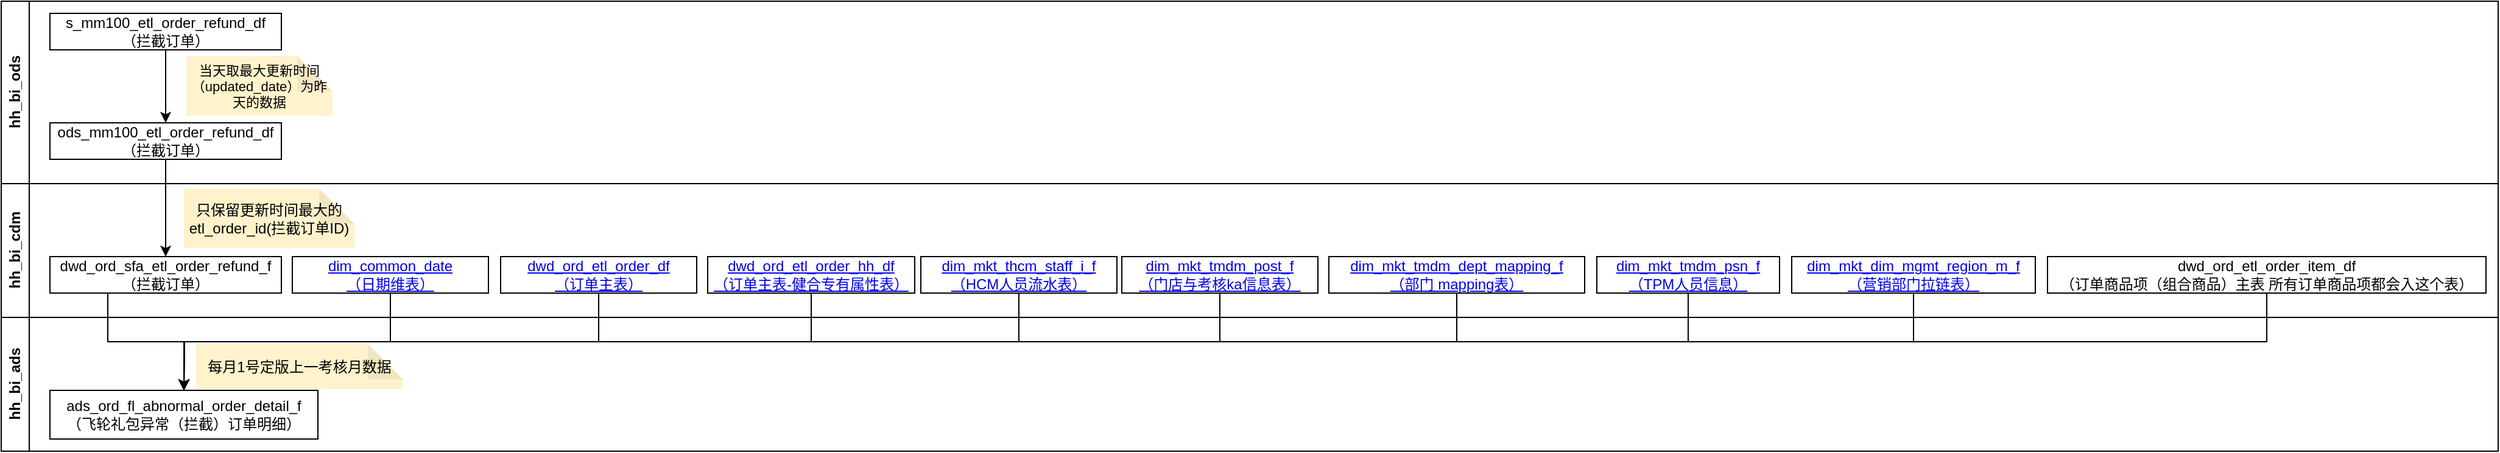 <mxfile version="21.6.2" type="github">
  <diagram name="第 1 页" id="W7eOPhaJ4Ei6F-bufZJW">
    <mxGraphModel dx="794" dy="430" grid="1" gridSize="10" guides="1" tooltips="1" connect="1" arrows="1" fold="1" page="1" pageScale="1" pageWidth="827" pageHeight="1169" math="0" shadow="0">
      <root>
        <mxCell id="0" />
        <mxCell id="1" parent="0" />
        <mxCell id="lXMl_YHLxqOZ7pYVYOxI-1" value="hh_bi_ods" style="swimlane;horizontal=0;whiteSpace=wrap;html=1;startSize=23;collapsible=0;" vertex="1" parent="1">
          <mxGeometry x="80" y="90" width="2050" height="150" as="geometry" />
        </mxCell>
        <mxCell id="lXMl_YHLxqOZ7pYVYOxI-6" style="edgeStyle=orthogonalEdgeStyle;rounded=0;orthogonalLoop=1;jettySize=auto;html=1;exitX=0.5;exitY=1;exitDx=0;exitDy=0;entryX=0.5;entryY=0;entryDx=0;entryDy=0;" edge="1" parent="lXMl_YHLxqOZ7pYVYOxI-1" source="lXMl_YHLxqOZ7pYVYOxI-2" target="lXMl_YHLxqOZ7pYVYOxI-5">
          <mxGeometry relative="1" as="geometry" />
        </mxCell>
        <mxCell id="lXMl_YHLxqOZ7pYVYOxI-2" value="s_mm100_etl_order_refund_df&lt;br&gt;（拦截订单）" style="rounded=0;whiteSpace=wrap;html=1;" vertex="1" parent="lXMl_YHLxqOZ7pYVYOxI-1">
          <mxGeometry x="40" y="10" width="190" height="30" as="geometry" />
        </mxCell>
        <mxCell id="lXMl_YHLxqOZ7pYVYOxI-5" value="ods_mm100_etl_order_refund_df&lt;br&gt;（拦截订单）" style="rounded=0;whiteSpace=wrap;html=1;" vertex="1" parent="lXMl_YHLxqOZ7pYVYOxI-1">
          <mxGeometry x="40" y="100" width="190" height="30" as="geometry" />
        </mxCell>
        <mxCell id="lXMl_YHLxqOZ7pYVYOxI-7" value="&lt;font style=&quot;font-size: 11px;&quot;&gt;当天取最大更新时间（updated_date）为昨天的数据&lt;/font&gt;" style="shape=note;whiteSpace=wrap;html=1;backgroundOutline=1;darkOpacity=0.05;noLabel=0;connectable=1;snapToPoint=0;portConstraintRotation=0;allowArrows=1;collapsible=0;recursiveResize=1;expand=1;editable=1;movable=1;resizable=1;rotatable=1;deletable=1;locked=0;treeFolding=0;treeMoving=0;enumerate=0;comic=0;perimeter=rectanglePerimeter;fillOpacity=100;strokeOpacity=100;overflow=visible;fillColor=#fff2cc;strokeColor=none;size=29;fontSize=9;" vertex="1" parent="lXMl_YHLxqOZ7pYVYOxI-1">
          <mxGeometry x="152" y="45" width="120" height="49" as="geometry" />
        </mxCell>
        <mxCell id="lXMl_YHLxqOZ7pYVYOxI-9" value="hh_bi_cdm" style="swimlane;horizontal=0;whiteSpace=wrap;html=1;startSize=23;collapsible=0;" vertex="1" parent="1">
          <mxGeometry x="80" y="240" width="2050" height="110" as="geometry" />
        </mxCell>
        <mxCell id="lXMl_YHLxqOZ7pYVYOxI-11" value="dwd_ord_sfa_etl_order_refund_f&lt;br&gt;（拦截订单）" style="rounded=0;whiteSpace=wrap;html=1;" vertex="1" parent="lXMl_YHLxqOZ7pYVYOxI-9">
          <mxGeometry x="40" y="60" width="190" height="30" as="geometry" />
        </mxCell>
        <mxCell id="lXMl_YHLxqOZ7pYVYOxI-15" value="只保留更新时间最大的etl_order_id(拦截订单ID)" style="shape=note;whiteSpace=wrap;html=1;backgroundOutline=1;darkOpacity=0.05;noLabel=0;connectable=1;snapToPoint=0;portConstraintRotation=0;allowArrows=1;collapsible=0;recursiveResize=1;expand=1;editable=1;movable=1;resizable=1;rotatable=1;deletable=1;locked=0;treeFolding=0;treeMoving=0;enumerate=0;comic=0;perimeter=rectanglePerimeter;fillOpacity=100;strokeOpacity=100;overflow=visible;fillColor=#fff2cc;strokeColor=none;size=29;" vertex="1" parent="lXMl_YHLxqOZ7pYVYOxI-9">
          <mxGeometry x="150" y="4" width="140" height="49" as="geometry" />
        </mxCell>
        <mxCell id="lXMl_YHLxqOZ7pYVYOxI-55" style="edgeStyle=orthogonalEdgeStyle;rounded=0;orthogonalLoop=1;jettySize=auto;html=1;exitX=0.5;exitY=1;exitDx=0;exitDy=0;" edge="1" parent="lXMl_YHLxqOZ7pYVYOxI-9" source="lXMl_YHLxqOZ7pYVYOxI-19">
          <mxGeometry relative="1" as="geometry">
            <mxPoint x="150.0" y="170" as="targetPoint" />
          </mxGeometry>
        </mxCell>
        <mxCell id="lXMl_YHLxqOZ7pYVYOxI-19" value="&lt;a name=&quot;OLE_LINK1&quot;&gt;dim_common_date&lt;br&gt;（日期维表）&lt;br&gt;&lt;/a&gt;" style="rounded=0;whiteSpace=wrap;html=1;" vertex="1" parent="lXMl_YHLxqOZ7pYVYOxI-9">
          <mxGeometry x="239" y="60" width="161" height="30" as="geometry" />
        </mxCell>
        <mxCell id="lXMl_YHLxqOZ7pYVYOxI-56" style="edgeStyle=orthogonalEdgeStyle;rounded=0;orthogonalLoop=1;jettySize=auto;html=1;exitX=0.5;exitY=1;exitDx=0;exitDy=0;" edge="1" parent="lXMl_YHLxqOZ7pYVYOxI-9" source="lXMl_YHLxqOZ7pYVYOxI-24">
          <mxGeometry relative="1" as="geometry">
            <mxPoint x="150.0" y="170" as="targetPoint" />
          </mxGeometry>
        </mxCell>
        <mxCell id="lXMl_YHLxqOZ7pYVYOxI-24" value="&lt;a name=&quot;OLE_LINK1&quot;&gt;dwd_ord_etl_order_df&lt;br&gt;（订单主表）&lt;br&gt;&lt;/a&gt;" style="rounded=0;whiteSpace=wrap;html=1;" vertex="1" parent="lXMl_YHLxqOZ7pYVYOxI-9">
          <mxGeometry x="410" y="60" width="161" height="30" as="geometry" />
        </mxCell>
        <mxCell id="lXMl_YHLxqOZ7pYVYOxI-25" value="&lt;a name=&quot;OLE_LINK1&quot;&gt;dwd_ord_etl_order_hh_df&lt;br&gt;（订单主表-健合专有属性表）&lt;br&gt;&lt;/a&gt;" style="rounded=0;whiteSpace=wrap;html=1;" vertex="1" parent="lXMl_YHLxqOZ7pYVYOxI-9">
          <mxGeometry x="580" y="60" width="170" height="30" as="geometry" />
        </mxCell>
        <mxCell id="lXMl_YHLxqOZ7pYVYOxI-26" value="&lt;a name=&quot;OLE_LINK1&quot;&gt;dim_mkt_thcm_staff_i_f&lt;br&gt;（HCM人员流水表）&lt;br&gt;&lt;/a&gt;" style="rounded=0;whiteSpace=wrap;html=1;" vertex="1" parent="lXMl_YHLxqOZ7pYVYOxI-9">
          <mxGeometry x="755" y="60" width="161" height="30" as="geometry" />
        </mxCell>
        <mxCell id="lXMl_YHLxqOZ7pYVYOxI-27" value="&lt;a name=&quot;OLE_LINK1&quot;&gt;dim_mkt_tmdm_post_f&lt;br&gt;（门店与考核ka信息表）&lt;br&gt;&lt;/a&gt;" style="rounded=0;whiteSpace=wrap;html=1;" vertex="1" parent="lXMl_YHLxqOZ7pYVYOxI-9">
          <mxGeometry x="920" y="60" width="161" height="30" as="geometry" />
        </mxCell>
        <mxCell id="lXMl_YHLxqOZ7pYVYOxI-28" value="&lt;a name=&quot;OLE_LINK1&quot;&gt;dim_mkt_tmdm_dept_mapping_f&lt;br&gt;（部门 mapping表）&lt;br&gt;&lt;/a&gt;" style="rounded=0;whiteSpace=wrap;html=1;" vertex="1" parent="lXMl_YHLxqOZ7pYVYOxI-9">
          <mxGeometry x="1090" y="60" width="210" height="30" as="geometry" />
        </mxCell>
        <mxCell id="lXMl_YHLxqOZ7pYVYOxI-29" value="&lt;a name=&quot;OLE_LINK1&quot;&gt;dim_mkt_tmdm_psn_f&lt;br&gt;（TPM人员信息）&lt;br&gt;&lt;/a&gt;" style="rounded=0;whiteSpace=wrap;html=1;" vertex="1" parent="lXMl_YHLxqOZ7pYVYOxI-9">
          <mxGeometry x="1310" y="60" width="150" height="30" as="geometry" />
        </mxCell>
        <mxCell id="lXMl_YHLxqOZ7pYVYOxI-30" value="&lt;a name=&quot;OLE_LINK1&quot;&gt;dim_mkt_dim_mgmt_region_m_f&lt;br&gt;（营销部门拉链表）&lt;br&gt;&lt;/a&gt;" style="rounded=0;whiteSpace=wrap;html=1;" vertex="1" parent="lXMl_YHLxqOZ7pYVYOxI-9">
          <mxGeometry x="1470" y="60" width="200" height="30" as="geometry" />
        </mxCell>
        <mxCell id="lXMl_YHLxqOZ7pYVYOxI-14" style="edgeStyle=orthogonalEdgeStyle;rounded=0;orthogonalLoop=1;jettySize=auto;html=1;exitX=0.5;exitY=1;exitDx=0;exitDy=0;entryX=0.5;entryY=0;entryDx=0;entryDy=0;" edge="1" parent="1" source="lXMl_YHLxqOZ7pYVYOxI-5" target="lXMl_YHLxqOZ7pYVYOxI-11">
          <mxGeometry relative="1" as="geometry" />
        </mxCell>
        <mxCell id="lXMl_YHLxqOZ7pYVYOxI-42" value="hh_bi_ads" style="swimlane;horizontal=0;whiteSpace=wrap;html=1;startSize=23;collapsible=0;" vertex="1" parent="1">
          <mxGeometry x="80" y="350" width="2050" height="110" as="geometry" />
        </mxCell>
        <mxCell id="lXMl_YHLxqOZ7pYVYOxI-53" value="ads_ord_fl_abnormal_order_detail_f&lt;br&gt;（飞轮礼包异常（拦截）订单明细）" style="rounded=0;whiteSpace=wrap;html=1;" vertex="1" parent="lXMl_YHLxqOZ7pYVYOxI-42">
          <mxGeometry x="40" y="60" width="220" height="40" as="geometry" />
        </mxCell>
        <mxCell id="lXMl_YHLxqOZ7pYVYOxI-73" value="每月1号定版上一考核月数据" style="shape=note;whiteSpace=wrap;html=1;backgroundOutline=1;darkOpacity=0.05;noLabel=0;connectable=1;snapToPoint=0;portConstraintRotation=0;allowArrows=1;collapsible=0;recursiveResize=1;expand=1;editable=1;movable=1;resizable=1;rotatable=1;deletable=1;locked=0;treeFolding=0;treeMoving=0;enumerate=0;comic=0;perimeter=rectanglePerimeter;fillOpacity=100;strokeOpacity=100;overflow=visible;fillColor=#fff2cc;strokeColor=none;size=29;" vertex="1" parent="lXMl_YHLxqOZ7pYVYOxI-42">
          <mxGeometry x="160" y="22" width="170" height="37" as="geometry" />
        </mxCell>
        <mxCell id="lXMl_YHLxqOZ7pYVYOxI-54" style="edgeStyle=orthogonalEdgeStyle;rounded=0;orthogonalLoop=1;jettySize=auto;html=1;exitX=0.25;exitY=1;exitDx=0;exitDy=0;entryX=0.5;entryY=0;entryDx=0;entryDy=0;" edge="1" parent="1" source="lXMl_YHLxqOZ7pYVYOxI-11" target="lXMl_YHLxqOZ7pYVYOxI-53">
          <mxGeometry relative="1" as="geometry" />
        </mxCell>
        <mxCell id="lXMl_YHLxqOZ7pYVYOxI-57" style="edgeStyle=orthogonalEdgeStyle;rounded=0;orthogonalLoop=1;jettySize=auto;html=1;exitX=0.5;exitY=1;exitDx=0;exitDy=0;entryX=0.5;entryY=0;entryDx=0;entryDy=0;" edge="1" parent="1" source="lXMl_YHLxqOZ7pYVYOxI-25" target="lXMl_YHLxqOZ7pYVYOxI-53">
          <mxGeometry relative="1" as="geometry" />
        </mxCell>
        <mxCell id="lXMl_YHLxqOZ7pYVYOxI-58" style="edgeStyle=orthogonalEdgeStyle;rounded=0;orthogonalLoop=1;jettySize=auto;html=1;exitX=0.5;exitY=1;exitDx=0;exitDy=0;entryX=0.5;entryY=0;entryDx=0;entryDy=0;" edge="1" parent="1" source="lXMl_YHLxqOZ7pYVYOxI-26" target="lXMl_YHLxqOZ7pYVYOxI-53">
          <mxGeometry relative="1" as="geometry" />
        </mxCell>
        <mxCell id="lXMl_YHLxqOZ7pYVYOxI-59" style="edgeStyle=orthogonalEdgeStyle;rounded=0;orthogonalLoop=1;jettySize=auto;html=1;exitX=0.5;exitY=1;exitDx=0;exitDy=0;entryX=0.5;entryY=0;entryDx=0;entryDy=0;" edge="1" parent="1" source="lXMl_YHLxqOZ7pYVYOxI-27" target="lXMl_YHLxqOZ7pYVYOxI-53">
          <mxGeometry relative="1" as="geometry" />
        </mxCell>
        <mxCell id="lXMl_YHLxqOZ7pYVYOxI-60" style="edgeStyle=orthogonalEdgeStyle;rounded=0;orthogonalLoop=1;jettySize=auto;html=1;exitX=0.5;exitY=1;exitDx=0;exitDy=0;" edge="1" parent="1" source="lXMl_YHLxqOZ7pYVYOxI-28" target="lXMl_YHLxqOZ7pYVYOxI-53">
          <mxGeometry relative="1" as="geometry" />
        </mxCell>
        <mxCell id="lXMl_YHLxqOZ7pYVYOxI-61" style="edgeStyle=orthogonalEdgeStyle;rounded=0;orthogonalLoop=1;jettySize=auto;html=1;exitX=0.5;exitY=1;exitDx=0;exitDy=0;entryX=0.5;entryY=0;entryDx=0;entryDy=0;" edge="1" parent="1" source="lXMl_YHLxqOZ7pYVYOxI-29" target="lXMl_YHLxqOZ7pYVYOxI-53">
          <mxGeometry relative="1" as="geometry" />
        </mxCell>
        <mxCell id="lXMl_YHLxqOZ7pYVYOxI-63" style="edgeStyle=orthogonalEdgeStyle;rounded=0;orthogonalLoop=1;jettySize=auto;html=1;exitX=0.5;exitY=1;exitDx=0;exitDy=0;entryX=0.5;entryY=0;entryDx=0;entryDy=0;" edge="1" parent="1" source="lXMl_YHLxqOZ7pYVYOxI-30" target="lXMl_YHLxqOZ7pYVYOxI-53">
          <mxGeometry relative="1" as="geometry" />
        </mxCell>
        <mxCell id="lXMl_YHLxqOZ7pYVYOxI-65" style="edgeStyle=orthogonalEdgeStyle;rounded=0;orthogonalLoop=1;jettySize=auto;html=1;exitX=0.5;exitY=1;exitDx=0;exitDy=0;entryX=0.5;entryY=0;entryDx=0;entryDy=0;" edge="1" parent="1" source="lXMl_YHLxqOZ7pYVYOxI-64" target="lXMl_YHLxqOZ7pYVYOxI-53">
          <mxGeometry relative="1" as="geometry" />
        </mxCell>
        <mxCell id="lXMl_YHLxqOZ7pYVYOxI-64" value="dwd_ord_etl_order_item_df&lt;br&gt;（订单商品项（组合商品）主表 所有订单商品项都会入这个表）" style="rounded=0;whiteSpace=wrap;html=1;" vertex="1" parent="1">
          <mxGeometry x="1760" y="300" width="360" height="30" as="geometry" />
        </mxCell>
      </root>
    </mxGraphModel>
  </diagram>
</mxfile>
